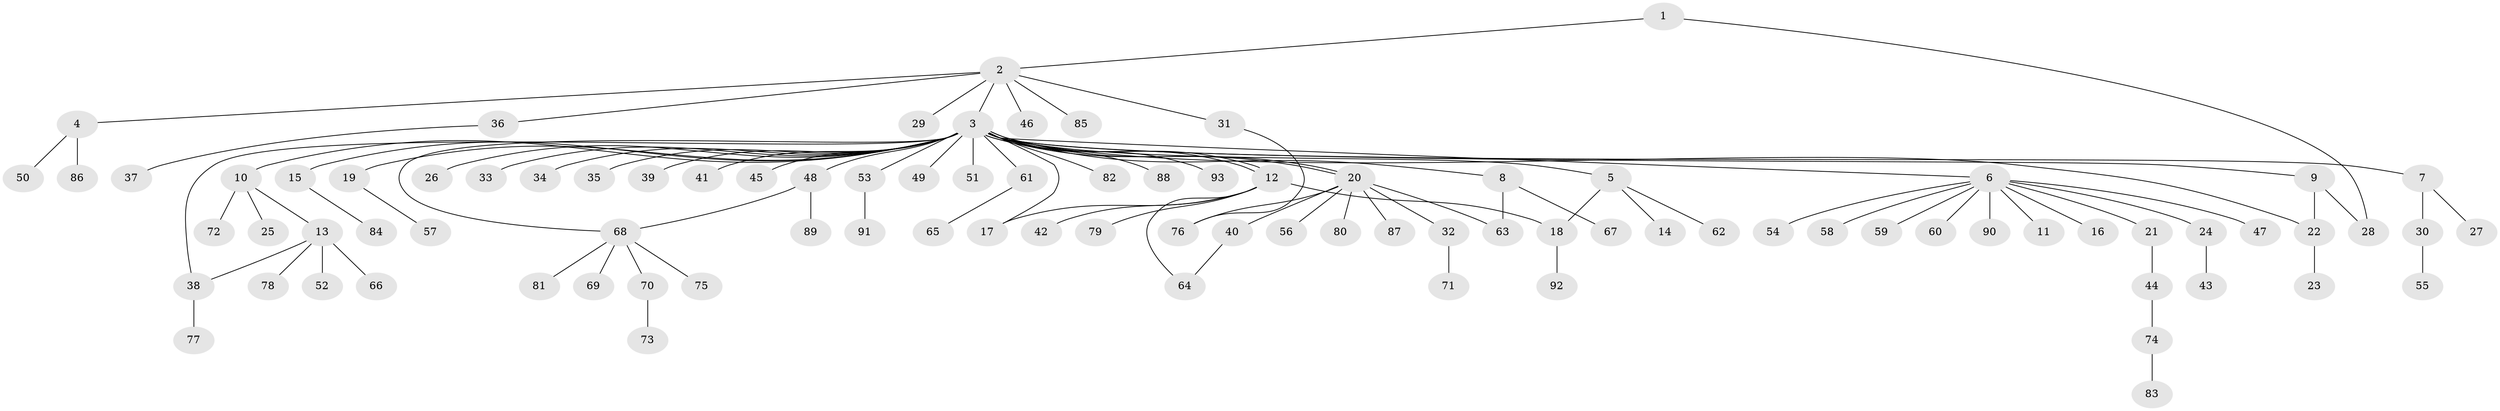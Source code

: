 // Generated by graph-tools (version 1.1) at 2025/49/03/09/25 03:49:47]
// undirected, 93 vertices, 103 edges
graph export_dot {
graph [start="1"]
  node [color=gray90,style=filled];
  1;
  2;
  3;
  4;
  5;
  6;
  7;
  8;
  9;
  10;
  11;
  12;
  13;
  14;
  15;
  16;
  17;
  18;
  19;
  20;
  21;
  22;
  23;
  24;
  25;
  26;
  27;
  28;
  29;
  30;
  31;
  32;
  33;
  34;
  35;
  36;
  37;
  38;
  39;
  40;
  41;
  42;
  43;
  44;
  45;
  46;
  47;
  48;
  49;
  50;
  51;
  52;
  53;
  54;
  55;
  56;
  57;
  58;
  59;
  60;
  61;
  62;
  63;
  64;
  65;
  66;
  67;
  68;
  69;
  70;
  71;
  72;
  73;
  74;
  75;
  76;
  77;
  78;
  79;
  80;
  81;
  82;
  83;
  84;
  85;
  86;
  87;
  88;
  89;
  90;
  91;
  92;
  93;
  1 -- 2;
  1 -- 28;
  2 -- 3;
  2 -- 4;
  2 -- 29;
  2 -- 31;
  2 -- 36;
  2 -- 46;
  2 -- 85;
  3 -- 5;
  3 -- 6;
  3 -- 7;
  3 -- 8;
  3 -- 9;
  3 -- 10;
  3 -- 12;
  3 -- 12;
  3 -- 15;
  3 -- 17;
  3 -- 19;
  3 -- 20;
  3 -- 20;
  3 -- 22;
  3 -- 26;
  3 -- 33;
  3 -- 34;
  3 -- 35;
  3 -- 38;
  3 -- 39;
  3 -- 41;
  3 -- 45;
  3 -- 48;
  3 -- 49;
  3 -- 51;
  3 -- 53;
  3 -- 61;
  3 -- 68;
  3 -- 82;
  3 -- 88;
  3 -- 93;
  4 -- 50;
  4 -- 86;
  5 -- 14;
  5 -- 18;
  5 -- 62;
  6 -- 11;
  6 -- 16;
  6 -- 21;
  6 -- 24;
  6 -- 47;
  6 -- 54;
  6 -- 58;
  6 -- 59;
  6 -- 60;
  6 -- 90;
  7 -- 27;
  7 -- 30;
  8 -- 63;
  8 -- 67;
  9 -- 22;
  9 -- 28;
  10 -- 13;
  10 -- 25;
  10 -- 72;
  12 -- 17;
  12 -- 18;
  12 -- 42;
  12 -- 64;
  12 -- 79;
  13 -- 38;
  13 -- 52;
  13 -- 66;
  13 -- 78;
  15 -- 84;
  18 -- 92;
  19 -- 57;
  20 -- 32;
  20 -- 40;
  20 -- 56;
  20 -- 63;
  20 -- 76;
  20 -- 80;
  20 -- 87;
  21 -- 44;
  22 -- 23;
  24 -- 43;
  30 -- 55;
  31 -- 76;
  32 -- 71;
  36 -- 37;
  38 -- 77;
  40 -- 64;
  44 -- 74;
  48 -- 68;
  48 -- 89;
  53 -- 91;
  61 -- 65;
  68 -- 69;
  68 -- 70;
  68 -- 75;
  68 -- 81;
  70 -- 73;
  74 -- 83;
}
